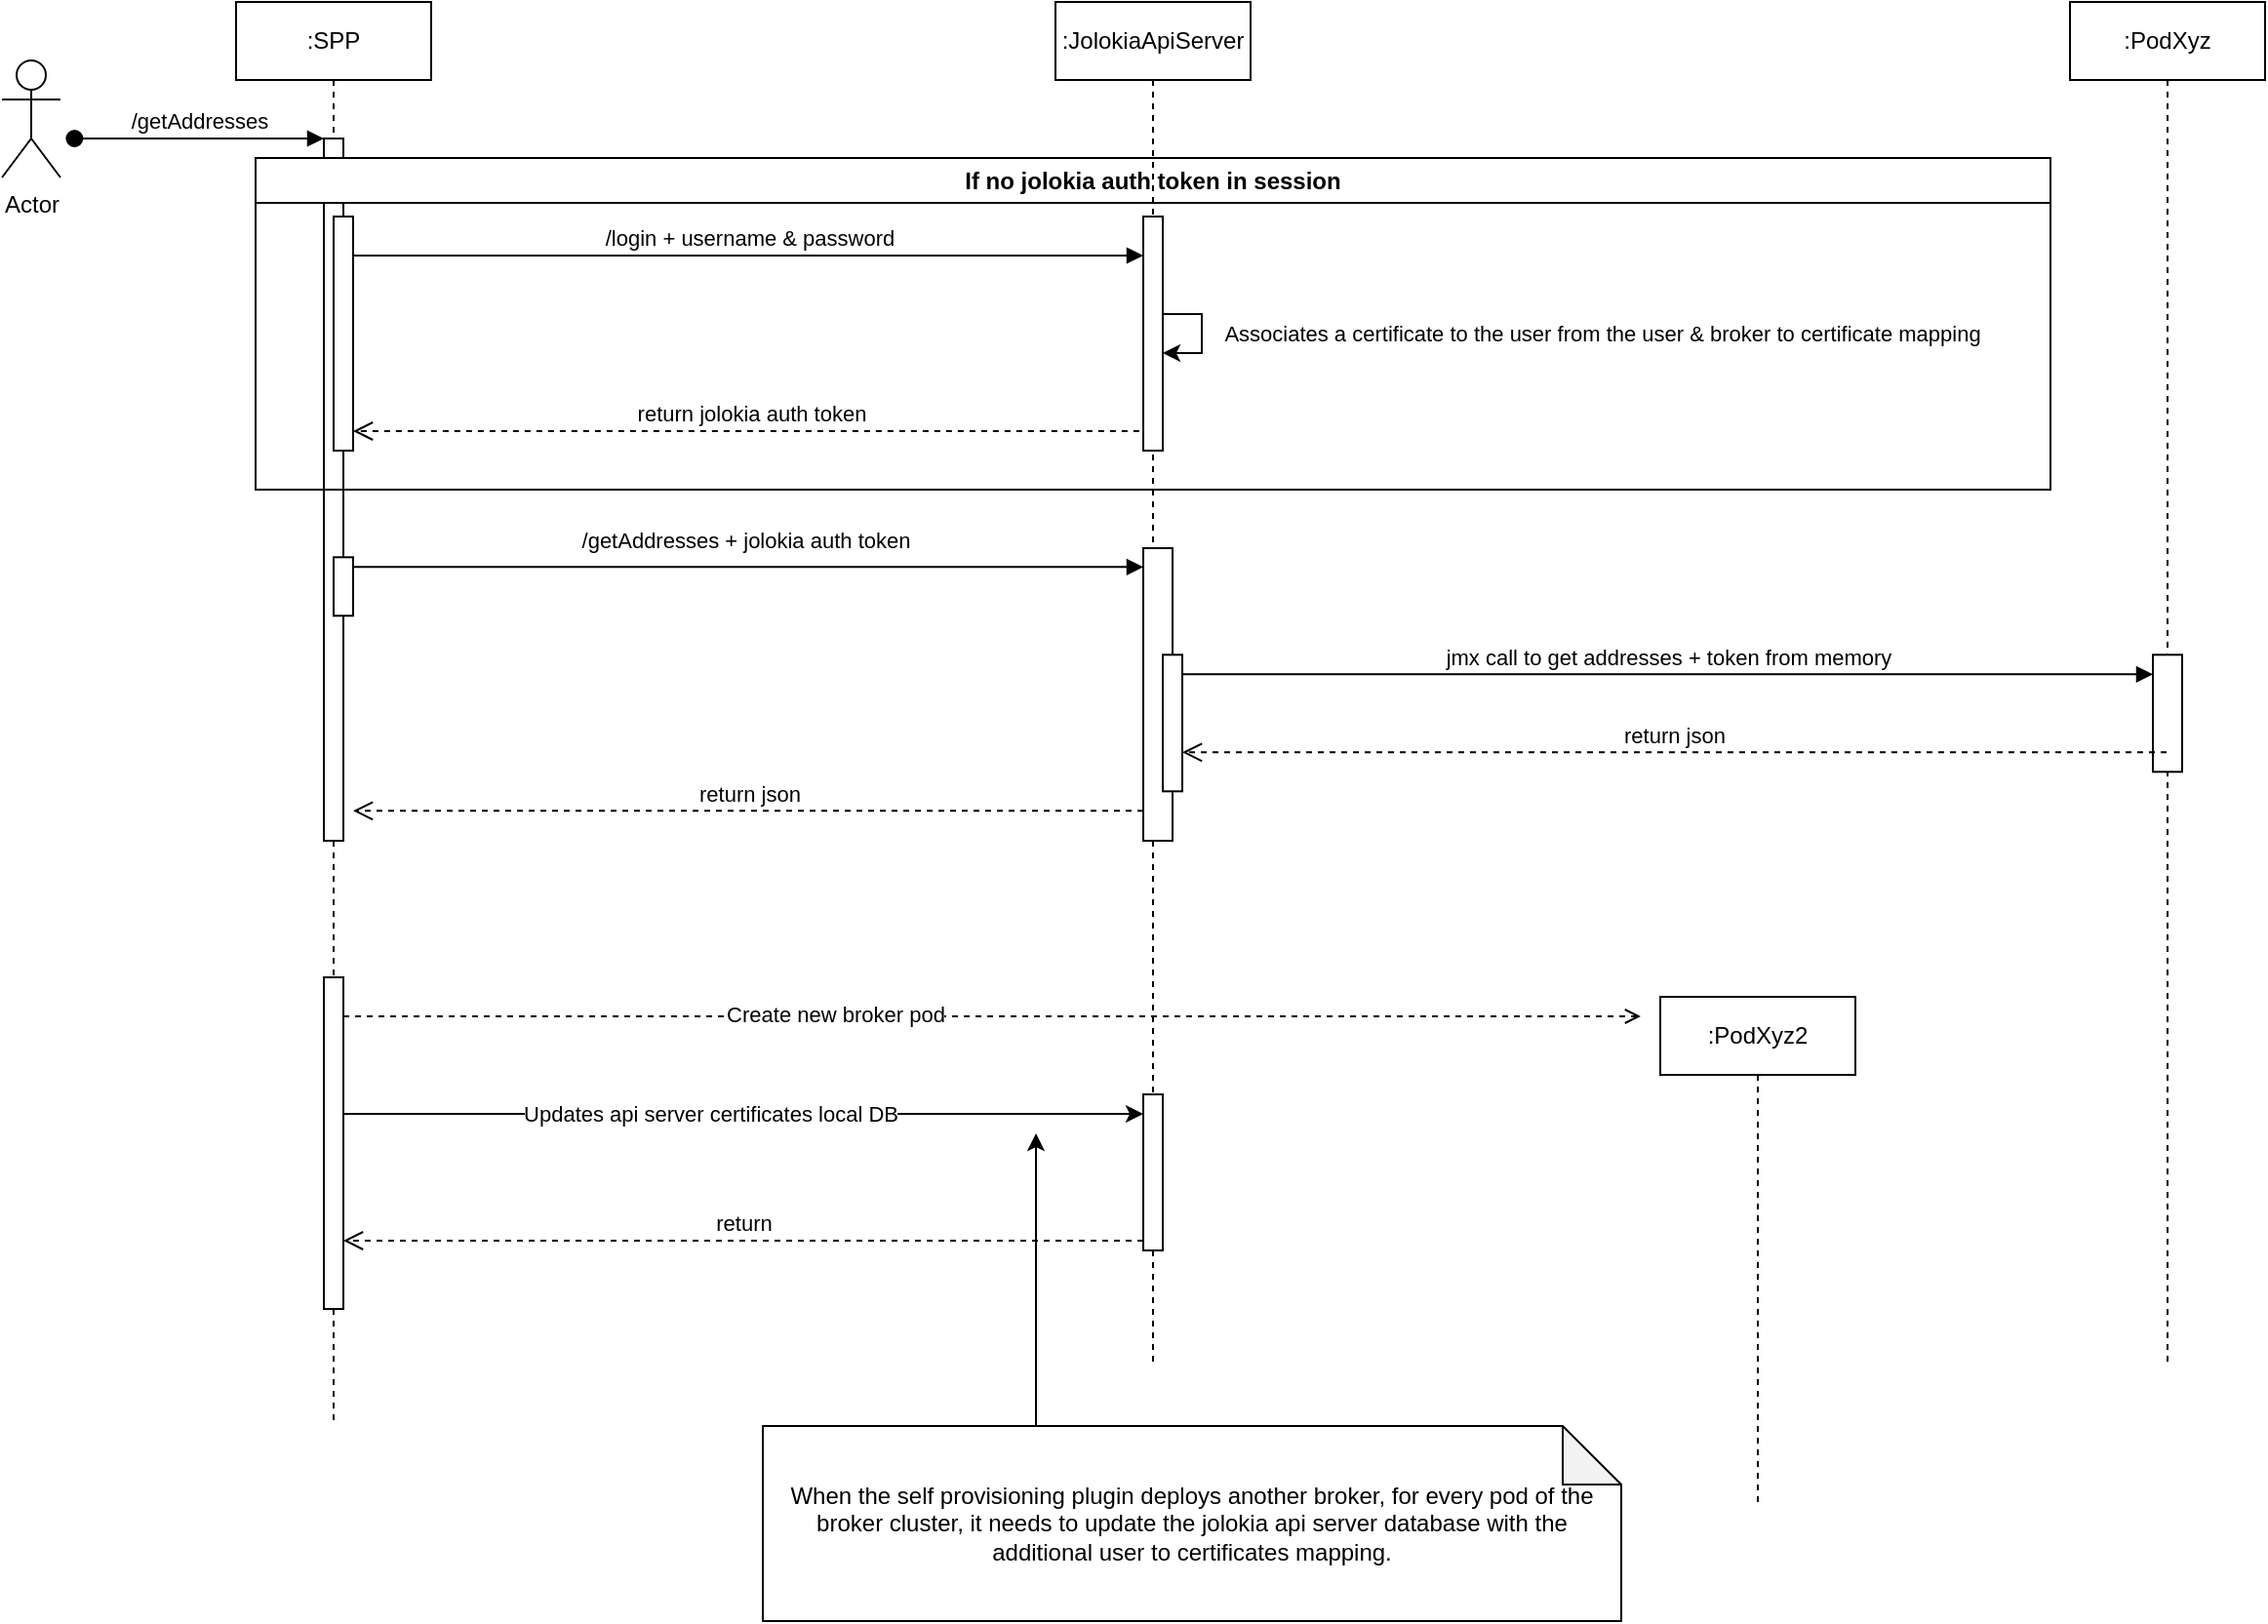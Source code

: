 <mxfile version="24.8.6">
  <diagram name="Page-1" id="2YBvvXClWsGukQMizWep">
    <mxGraphModel dx="2126" dy="1216" grid="1" gridSize="10" guides="1" tooltips="1" connect="1" arrows="1" fold="1" page="1" pageScale="1" pageWidth="850" pageHeight="1100" math="0" shadow="0">
      <root>
        <mxCell id="0" />
        <mxCell id="1" parent="0" />
        <mxCell id="JjkQo1qTZLQn8AvgYDJJ-1" value=":SPP" style="shape=umlLifeline;perimeter=lifelinePerimeter;whiteSpace=wrap;html=1;container=0;dropTarget=0;collapsible=0;recursiveResize=0;outlineConnect=0;portConstraint=eastwest;newEdgeStyle={&quot;edgeStyle&quot;:&quot;elbowEdgeStyle&quot;,&quot;elbow&quot;:&quot;vertical&quot;,&quot;curved&quot;:0,&quot;rounded&quot;:0};" vertex="1" parent="1">
          <mxGeometry x="40" y="40" width="100" height="730" as="geometry" />
        </mxCell>
        <mxCell id="JjkQo1qTZLQn8AvgYDJJ-2" value="" style="html=1;points=[];perimeter=orthogonalPerimeter;outlineConnect=0;targetShapes=umlLifeline;portConstraint=eastwest;newEdgeStyle={&quot;edgeStyle&quot;:&quot;elbowEdgeStyle&quot;,&quot;elbow&quot;:&quot;vertical&quot;,&quot;curved&quot;:0,&quot;rounded&quot;:0};" vertex="1" parent="JjkQo1qTZLQn8AvgYDJJ-1">
          <mxGeometry x="45" y="70" width="10" height="360" as="geometry" />
        </mxCell>
        <mxCell id="JjkQo1qTZLQn8AvgYDJJ-3" value="/getAddresses" style="html=1;verticalAlign=bottom;startArrow=oval;endArrow=block;startSize=8;edgeStyle=elbowEdgeStyle;elbow=vertical;curved=0;rounded=0;" edge="1" parent="JjkQo1qTZLQn8AvgYDJJ-1" target="JjkQo1qTZLQn8AvgYDJJ-2">
          <mxGeometry relative="1" as="geometry">
            <mxPoint x="-82.8" y="70" as="sourcePoint" />
          </mxGeometry>
        </mxCell>
        <mxCell id="JjkQo1qTZLQn8AvgYDJJ-4" value="" style="html=1;points=[[0,0,0,0,5],[0,1,0,0,-5],[1,0,0,0,5],[1,1,0,0,-5]];perimeter=orthogonalPerimeter;outlineConnect=0;targetShapes=umlLifeline;portConstraint=eastwest;newEdgeStyle={&quot;curved&quot;:0,&quot;rounded&quot;:0};" vertex="1" parent="JjkQo1qTZLQn8AvgYDJJ-1">
          <mxGeometry x="50" y="284.66" width="10" height="30" as="geometry" />
        </mxCell>
        <mxCell id="JjkQo1qTZLQn8AvgYDJJ-38" value="" style="html=1;points=[[0,0,0,0,5],[0,1,0,0,-5],[1,0,0,0,5],[1,1,0,0,-5]];perimeter=orthogonalPerimeter;outlineConnect=0;targetShapes=umlLifeline;portConstraint=eastwest;newEdgeStyle={&quot;curved&quot;:0,&quot;rounded&quot;:0};" vertex="1" parent="JjkQo1qTZLQn8AvgYDJJ-1">
          <mxGeometry x="45" y="500" width="10" height="170" as="geometry" />
        </mxCell>
        <mxCell id="JjkQo1qTZLQn8AvgYDJJ-12" value="If no jolokia auth token in session" style="swimlane;whiteSpace=wrap;html=1;" vertex="1" parent="1">
          <mxGeometry x="50" y="120" width="920" height="170" as="geometry" />
        </mxCell>
        <mxCell id="JjkQo1qTZLQn8AvgYDJJ-5" value="" style="html=1;points=[[0,0,0,0,5],[0,1,0,0,-5],[1,0,0,0,5],[1,1,0,0,-5]];perimeter=orthogonalPerimeter;outlineConnect=0;targetShapes=umlLifeline;portConstraint=eastwest;newEdgeStyle={&quot;curved&quot;:0,&quot;rounded&quot;:0};" vertex="1" parent="JjkQo1qTZLQn8AvgYDJJ-12">
          <mxGeometry x="40" y="30" width="10" height="120" as="geometry" />
        </mxCell>
        <mxCell id="JjkQo1qTZLQn8AvgYDJJ-6" value="/login + username &amp;amp; password" style="html=1;verticalAlign=bottom;endArrow=block;curved=0;rounded=0;entryX=0;entryY=0;entryDx=0;entryDy=5;entryPerimeter=0;exitX=1;exitY=0;exitDx=0;exitDy=5;exitPerimeter=0;" edge="1" parent="JjkQo1qTZLQn8AvgYDJJ-12">
          <mxGeometry relative="1" as="geometry">
            <mxPoint x="50" y="50" as="sourcePoint" />
            <mxPoint x="455" y="50" as="targetPoint" />
          </mxGeometry>
        </mxCell>
        <mxCell id="JjkQo1qTZLQn8AvgYDJJ-26" value="return jolokia auth token" style="html=1;verticalAlign=bottom;endArrow=open;dashed=1;endSize=8;curved=0;rounded=0;entryX=0.607;entryY=0.985;entryDx=0;entryDy=0;entryPerimeter=0;" edge="1" parent="JjkQo1qTZLQn8AvgYDJJ-12">
          <mxGeometry x="-0.001" relative="1" as="geometry">
            <mxPoint x="50.0" y="140.0" as="targetPoint" />
            <mxPoint x="458.93" y="140.0" as="sourcePoint" />
            <mxPoint as="offset" />
          </mxGeometry>
        </mxCell>
        <mxCell id="JjkQo1qTZLQn8AvgYDJJ-13" value=":JolokiaApiServer" style="shape=umlLifeline;perimeter=lifelinePerimeter;whiteSpace=wrap;html=1;container=0;dropTarget=0;collapsible=0;recursiveResize=0;outlineConnect=0;portConstraint=eastwest;newEdgeStyle={&quot;edgeStyle&quot;:&quot;elbowEdgeStyle&quot;,&quot;elbow&quot;:&quot;vertical&quot;,&quot;curved&quot;:0,&quot;rounded&quot;:0};" vertex="1" parent="1">
          <mxGeometry x="460" y="40" width="100" height="700" as="geometry" />
        </mxCell>
        <mxCell id="JjkQo1qTZLQn8AvgYDJJ-14" value="" style="html=1;points=[];perimeter=orthogonalPerimeter;outlineConnect=0;targetShapes=umlLifeline;portConstraint=eastwest;newEdgeStyle={&quot;edgeStyle&quot;:&quot;elbowEdgeStyle&quot;,&quot;elbow&quot;:&quot;vertical&quot;,&quot;curved&quot;:0,&quot;rounded&quot;:0};" vertex="1" parent="JjkQo1qTZLQn8AvgYDJJ-13">
          <mxGeometry x="45" y="280" width="15" height="150" as="geometry" />
        </mxCell>
        <mxCell id="JjkQo1qTZLQn8AvgYDJJ-15" value="" style="html=1;points=[[0,0,0,0,5],[0,1,0,0,-5],[1,0,0,0,5],[1,1,0,0,-5]];perimeter=orthogonalPerimeter;outlineConnect=0;targetShapes=umlLifeline;portConstraint=eastwest;newEdgeStyle={&quot;curved&quot;:0,&quot;rounded&quot;:0};" vertex="1" parent="JjkQo1qTZLQn8AvgYDJJ-13">
          <mxGeometry x="55" y="334.66" width="10" height="70" as="geometry" />
        </mxCell>
        <mxCell id="JjkQo1qTZLQn8AvgYDJJ-16" value="" style="html=1;points=[[0,0,0,0,5],[0,1,0,0,-5],[1,0,0,0,5],[1,1,0,0,-5]];perimeter=orthogonalPerimeter;outlineConnect=0;targetShapes=umlLifeline;portConstraint=eastwest;newEdgeStyle={&quot;curved&quot;:0,&quot;rounded&quot;:0};" vertex="1" parent="JjkQo1qTZLQn8AvgYDJJ-13">
          <mxGeometry x="45" y="110" width="10" height="120" as="geometry" />
        </mxCell>
        <mxCell id="JjkQo1qTZLQn8AvgYDJJ-32" style="edgeStyle=orthogonalEdgeStyle;rounded=0;orthogonalLoop=1;jettySize=auto;html=1;curved=0;" edge="1" parent="JjkQo1qTZLQn8AvgYDJJ-13" source="JjkQo1qTZLQn8AvgYDJJ-16" target="JjkQo1qTZLQn8AvgYDJJ-16">
          <mxGeometry relative="1" as="geometry" />
        </mxCell>
        <mxCell id="JjkQo1qTZLQn8AvgYDJJ-33" value="Associates a certificate to the user from the user &amp;amp; broker to certificate mapping" style="edgeLabel;html=1;align=center;verticalAlign=middle;resizable=0;points=[];" vertex="1" connectable="0" parent="JjkQo1qTZLQn8AvgYDJJ-32">
          <mxGeometry x="-0.154" y="3" relative="1" as="geometry">
            <mxPoint x="202" y="4" as="offset" />
          </mxGeometry>
        </mxCell>
        <mxCell id="JjkQo1qTZLQn8AvgYDJJ-41" value="" style="html=1;points=[[0,0,0,0,5],[0,1,0,0,-5],[1,0,0,0,5],[1,1,0,0,-5]];perimeter=orthogonalPerimeter;outlineConnect=0;targetShapes=umlLifeline;portConstraint=eastwest;newEdgeStyle={&quot;curved&quot;:0,&quot;rounded&quot;:0};" vertex="1" parent="JjkQo1qTZLQn8AvgYDJJ-13">
          <mxGeometry x="45" y="560" width="10" height="80" as="geometry" />
        </mxCell>
        <mxCell id="JjkQo1qTZLQn8AvgYDJJ-17" value=":PodXyz" style="shape=umlLifeline;perimeter=lifelinePerimeter;whiteSpace=wrap;html=1;container=0;dropTarget=0;collapsible=0;recursiveResize=0;outlineConnect=0;portConstraint=eastwest;newEdgeStyle={&quot;edgeStyle&quot;:&quot;elbowEdgeStyle&quot;,&quot;elbow&quot;:&quot;vertical&quot;,&quot;curved&quot;:0,&quot;rounded&quot;:0};" vertex="1" parent="1">
          <mxGeometry x="980" y="40" width="100" height="700" as="geometry" />
        </mxCell>
        <mxCell id="JjkQo1qTZLQn8AvgYDJJ-18" value="" style="html=1;points=[];perimeter=orthogonalPerimeter;outlineConnect=0;targetShapes=umlLifeline;portConstraint=eastwest;newEdgeStyle={&quot;edgeStyle&quot;:&quot;elbowEdgeStyle&quot;,&quot;elbow&quot;:&quot;vertical&quot;,&quot;curved&quot;:0,&quot;rounded&quot;:0};" vertex="1" parent="JjkQo1qTZLQn8AvgYDJJ-17">
          <mxGeometry x="42.5" y="334.66" width="15" height="60" as="geometry" />
        </mxCell>
        <mxCell id="JjkQo1qTZLQn8AvgYDJJ-19" value="/getAddresses + jolokia auth token" style="html=1;verticalAlign=bottom;endArrow=block;curved=0;rounded=0;exitX=1;exitY=0;exitDx=0;exitDy=5;exitPerimeter=0;" edge="1" parent="1" source="JjkQo1qTZLQn8AvgYDJJ-4">
          <mxGeometry x="-0.008" y="5" relative="1" as="geometry">
            <mxPoint x="20" y="329.66" as="sourcePoint" />
            <mxPoint x="505" y="329.66" as="targetPoint" />
            <mxPoint as="offset" />
          </mxGeometry>
        </mxCell>
        <mxCell id="JjkQo1qTZLQn8AvgYDJJ-20" value="return json" style="html=1;verticalAlign=bottom;endArrow=open;dashed=1;endSize=8;curved=0;rounded=0;entryX=1;entryY=1;entryDx=0;entryDy=-5;entryPerimeter=0;" edge="1" parent="1">
          <mxGeometry relative="1" as="geometry">
            <mxPoint x="100" y="454.66" as="targetPoint" />
            <mxPoint x="505" y="454.66" as="sourcePoint" />
          </mxGeometry>
        </mxCell>
        <mxCell id="JjkQo1qTZLQn8AvgYDJJ-21" value="return json" style="html=1;verticalAlign=bottom;endArrow=open;dashed=1;endSize=8;curved=0;rounded=0;" edge="1" parent="1" target="JjkQo1qTZLQn8AvgYDJJ-15">
          <mxGeometry relative="1" as="geometry">
            <mxPoint x="680" y="424.66" as="targetPoint" />
            <mxPoint x="1029.5" y="424.66" as="sourcePoint" />
            <Array as="points">
              <mxPoint x="860" y="424.66" />
            </Array>
          </mxGeometry>
        </mxCell>
        <mxCell id="JjkQo1qTZLQn8AvgYDJJ-22" value="jmx call to get addresses + token from memory" style="html=1;verticalAlign=bottom;endArrow=block;curved=0;rounded=0;" edge="1" parent="1" target="JjkQo1qTZLQn8AvgYDJJ-18" source="JjkQo1qTZLQn8AvgYDJJ-15">
          <mxGeometry x="-0.001" relative="1" as="geometry">
            <mxPoint x="680" y="334.66" as="sourcePoint" />
            <mxPoint x="944.5" y="334.66" as="targetPoint" />
            <mxPoint as="offset" />
            <Array as="points">
              <mxPoint x="570" y="384.66" />
            </Array>
          </mxGeometry>
        </mxCell>
        <mxCell id="JjkQo1qTZLQn8AvgYDJJ-23" value="Actor" style="shape=umlActor;verticalLabelPosition=bottom;verticalAlign=top;html=1;outlineConnect=0;" vertex="1" parent="1">
          <mxGeometry x="-80" y="70" width="30" height="60" as="geometry" />
        </mxCell>
        <mxCell id="JjkQo1qTZLQn8AvgYDJJ-35" value=":PodXyz2" style="shape=umlLifeline;perimeter=lifelinePerimeter;whiteSpace=wrap;html=1;container=0;dropTarget=0;collapsible=0;recursiveResize=0;outlineConnect=0;portConstraint=eastwest;newEdgeStyle={&quot;edgeStyle&quot;:&quot;elbowEdgeStyle&quot;,&quot;elbow&quot;:&quot;vertical&quot;,&quot;curved&quot;:0,&quot;rounded&quot;:0};" vertex="1" parent="1">
          <mxGeometry x="770" y="550" width="100" height="260" as="geometry" />
        </mxCell>
        <mxCell id="JjkQo1qTZLQn8AvgYDJJ-39" value="" style="html=1;verticalAlign=bottom;labelBackgroundColor=none;endArrow=open;endFill=0;dashed=1;rounded=0;" edge="1" parent="1" source="JjkQo1qTZLQn8AvgYDJJ-38">
          <mxGeometry width="160" relative="1" as="geometry">
            <mxPoint x="120" y="570" as="sourcePoint" />
            <mxPoint x="760" y="560" as="targetPoint" />
          </mxGeometry>
        </mxCell>
        <mxCell id="JjkQo1qTZLQn8AvgYDJJ-40" value="Create new broker pod" style="edgeLabel;html=1;align=center;verticalAlign=middle;resizable=0;points=[];" vertex="1" connectable="0" parent="JjkQo1qTZLQn8AvgYDJJ-39">
          <mxGeometry x="-0.242" y="1" relative="1" as="geometry">
            <mxPoint as="offset" />
          </mxGeometry>
        </mxCell>
        <mxCell id="JjkQo1qTZLQn8AvgYDJJ-43" style="edgeStyle=orthogonalEdgeStyle;rounded=0;orthogonalLoop=1;jettySize=auto;html=1;curved=0;" edge="1" parent="1" source="JjkQo1qTZLQn8AvgYDJJ-38" target="JjkQo1qTZLQn8AvgYDJJ-41">
          <mxGeometry relative="1" as="geometry">
            <mxPoint x="370" y="625" as="targetPoint" />
            <Array as="points">
              <mxPoint x="300" y="610" />
              <mxPoint x="300" y="610" />
            </Array>
          </mxGeometry>
        </mxCell>
        <mxCell id="JjkQo1qTZLQn8AvgYDJJ-45" value="Updates api server certificates local DB" style="edgeLabel;html=1;align=center;verticalAlign=middle;resizable=0;points=[];" vertex="1" connectable="0" parent="JjkQo1qTZLQn8AvgYDJJ-43">
          <mxGeometry x="-0.083" relative="1" as="geometry">
            <mxPoint as="offset" />
          </mxGeometry>
        </mxCell>
        <mxCell id="JjkQo1qTZLQn8AvgYDJJ-44" value="return" style="html=1;verticalAlign=bottom;endArrow=open;dashed=1;endSize=8;curved=0;rounded=0;exitX=0;exitY=1;exitDx=0;exitDy=-5;exitPerimeter=0;" edge="1" parent="1" source="JjkQo1qTZLQn8AvgYDJJ-41" target="JjkQo1qTZLQn8AvgYDJJ-38">
          <mxGeometry relative="1" as="geometry">
            <mxPoint x="300" y="679.66" as="sourcePoint" />
            <mxPoint x="220" y="679.66" as="targetPoint" />
          </mxGeometry>
        </mxCell>
        <mxCell id="JjkQo1qTZLQn8AvgYDJJ-47" style="edgeStyle=orthogonalEdgeStyle;rounded=0;orthogonalLoop=1;jettySize=auto;html=1;" edge="1" parent="1" source="JjkQo1qTZLQn8AvgYDJJ-46">
          <mxGeometry relative="1" as="geometry">
            <mxPoint x="450" y="620" as="targetPoint" />
            <Array as="points">
              <mxPoint x="450" y="740" />
              <mxPoint x="450" y="740" />
            </Array>
          </mxGeometry>
        </mxCell>
        <mxCell id="JjkQo1qTZLQn8AvgYDJJ-46" value="When the self provisioning plugin deploys another broker, for every pod of the broker cluster, it needs to update the jolokia api server database with the additional user to certificates mapping." style="shape=note;whiteSpace=wrap;html=1;backgroundOutline=1;darkOpacity=0.05;" vertex="1" parent="1">
          <mxGeometry x="310" y="770" width="440" height="100" as="geometry" />
        </mxCell>
      </root>
    </mxGraphModel>
  </diagram>
</mxfile>
